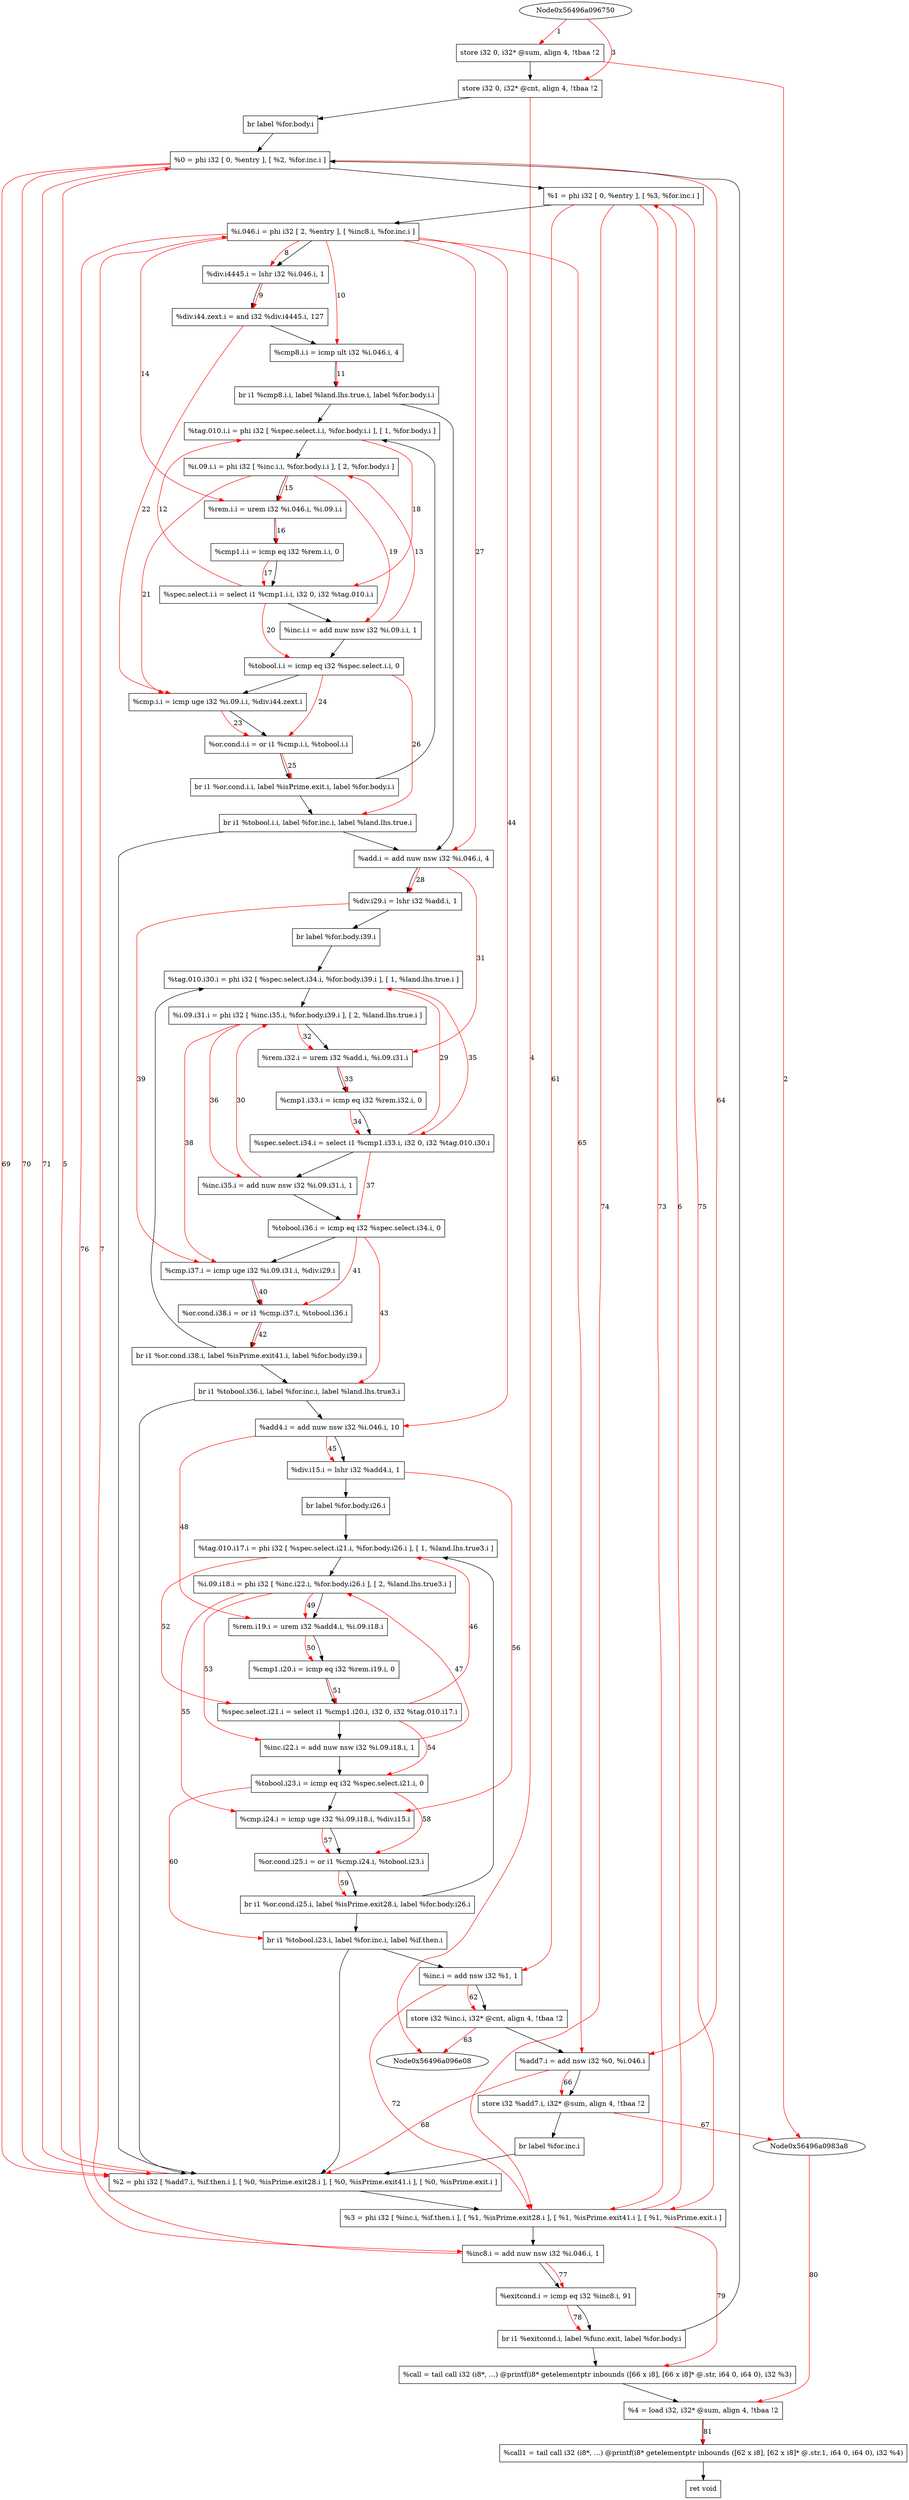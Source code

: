 digraph "CDFG for'main' function" {
	Node0x56496a09eed0[shape=record, label="  store i32 0, i32* @sum, align 4, !tbaa !2"]
	Node0x56496a09ef50[shape=record, label="  store i32 0, i32* @cnt, align 4, !tbaa !2"]
	Node0x56496a099f08[shape=record, label="  br label %for.body.i"]
	Node0x56496a09f118[shape=record, label="  %0 = phi i32 [ 0, %entry ], [ %2, %for.inc.i ]"]
	Node0x56496a09f248[shape=record, label="  %1 = phi i32 [ 0, %entry ], [ %3, %for.inc.i ]"]
	Node0x56496a09f398[shape=record, label="  %i.046.i = phi i32 [ 2, %entry ], [ %inc8.i, %for.inc.i ]"]
	Node0x56496a09f480[shape=record, label="  %div.i4445.i = lshr i32 %i.046.i, 1"]
	Node0x56496a09f520[shape=record, label="  %div.i44.zext.i = and i32 %div.i4445.i, 127"]
	Node0x56496a09f5c0[shape=record, label="  %cmp8.i.i = icmp ult i32 %i.046.i, 4"]
	Node0x56496a09f838[shape=record, label="  br i1 %cmp8.i.i, label %land.lhs.true.i, label %for.body.i.i"]
	Node0x56496a09f8e8[shape=record, label="  %tag.010.i.i = phi i32 [ %spec.select.i.i, %for.body.i.i ], [ 1, %for.body.i ]"]
	Node0x56496a09fa68[shape=record, label="  %i.09.i.i = phi i32 [ %inc.i.i, %for.body.i.i ], [ 2, %for.body.i ]"]
	Node0x56496a09fb60[shape=record, label="  %rem.i.i = urem i32 %i.046.i, %i.09.i.i"]
	Node0x56496a09fbf0[shape=record, label="  %cmp1.i.i = icmp eq i32 %rem.i.i, 0"]
	Node0x56496a09fe48[shape=record, label="  %spec.select.i.i = select i1 %cmp1.i.i, i32 0, i32 %tag.010.i.i"]
	Node0x56496a09fec0[shape=record, label="  %inc.i.i = add nuw nsw i32 %i.09.i.i, 1"]
	Node0x56496a09ff30[shape=record, label="  %tobool.i.i = icmp eq i32 %spec.select.i.i, 0"]
	Node0x56496a09ffa0[shape=record, label="  %cmp.i.i = icmp uge i32 %i.09.i.i, %div.i44.zext.i"]
	Node0x56496a0a0030[shape=record, label="  %or.cond.i.i = or i1 %cmp.i.i, %tobool.i.i"]
	Node0x56496a0a0138[shape=record, label="  br i1 %or.cond.i.i, label %isPrime.exit.i, label %for.body.i.i"]
	Node0x56496a0a01f8[shape=record, label="  br i1 %tobool.i.i, label %for.inc.i, label %land.lhs.true.i"]
	Node0x56496a0a0270[shape=record, label="  %add.i = add nuw nsw i32 %i.046.i, 4"]
	Node0x56496a09b000[shape=record, label="  %div.i29.i = lshr i32 %add.i, 1"]
	Node0x56496a09fa18[shape=record, label="  br label %for.body.i39.i"]
	Node0x56496a09b178[shape=record, label="  %tag.010.i30.i = phi i32 [ %spec.select.i34.i, %for.body.i39.i ], [ 1, %land.lhs.true.i ]"]
	Node0x56496a09b2a8[shape=record, label="  %i.09.i31.i = phi i32 [ %inc.i35.i, %for.body.i39.i ], [ 2, %land.lhs.true.i ]"]
	Node0x56496a09b370[shape=record, label="  %rem.i32.i = urem i32 %add.i, %i.09.i31.i"]
	Node0x56496a09b730[shape=record, label="  %cmp1.i33.i = icmp eq i32 %rem.i32.i, 0"]
	Node0x56496a0a1328[shape=record, label="  %spec.select.i34.i = select i1 %cmp1.i33.i, i32 0, i32 %tag.010.i30.i"]
	Node0x56496a0a13a0[shape=record, label="  %inc.i35.i = add nuw nsw i32 %i.09.i31.i, 1"]
	Node0x56496a0a1410[shape=record, label="  %tobool.i36.i = icmp eq i32 %spec.select.i34.i, 0"]
	Node0x56496a0a1480[shape=record, label="  %cmp.i37.i = icmp uge i32 %i.09.i31.i, %div.i29.i"]
	Node0x56496a0a14f0[shape=record, label="  %or.cond.i38.i = or i1 %cmp.i37.i, %tobool.i36.i"]
	Node0x56496a0a1658[shape=record, label="  br i1 %or.cond.i38.i, label %isPrime.exit41.i, label %for.body.i39.i"]
	Node0x56496a0a1798[shape=record, label="  br i1 %tobool.i36.i, label %for.inc.i, label %land.lhs.true3.i"]
	Node0x56496a0a1810[shape=record, label="  %add4.i = add nuw nsw i32 %i.046.i, 10"]
	Node0x56496a0a1880[shape=record, label="  %div.i15.i = lshr i32 %add4.i, 1"]
	Node0x56496a09f6c8[shape=record, label="  br label %for.body.i26.i"]
	Node0x56496a0a19f8[shape=record, label="  %tag.010.i17.i = phi i32 [ %spec.select.i21.i, %for.body.i26.i ], [ 1, %land.lhs.true3.i ]"]
	Node0x56496a0a1b88[shape=record, label="  %i.09.i18.i = phi i32 [ %inc.i22.i, %for.body.i26.i ], [ 2, %land.lhs.true3.i ]"]
	Node0x56496a0a1c50[shape=record, label="  %rem.i19.i = urem i32 %add4.i, %i.09.i18.i"]
	Node0x56496a0a1cc0[shape=record, label="  %cmp1.i20.i = icmp eq i32 %rem.i19.i, 0"]
	Node0x56496a0a1da8[shape=record, label="  %spec.select.i21.i = select i1 %cmp1.i20.i, i32 0, i32 %tag.010.i17.i"]
	Node0x56496a0a1e20[shape=record, label="  %inc.i22.i = add nuw nsw i32 %i.09.i18.i, 1"]
	Node0x56496a0a1e90[shape=record, label="  %tobool.i23.i = icmp eq i32 %spec.select.i21.i, 0"]
	Node0x56496a0a1f00[shape=record, label="  %cmp.i24.i = icmp uge i32 %i.09.i18.i, %div.i15.i"]
	Node0x56496a0a1f70[shape=record, label="  %or.cond.i25.i = or i1 %cmp.i24.i, %tobool.i23.i"]
	Node0x56496a0a20d8[shape=record, label="  br i1 %or.cond.i25.i, label %isPrime.exit28.i, label %for.body.i26.i"]
	Node0x56496a0a21b8[shape=record, label="  br i1 %tobool.i23.i, label %for.inc.i, label %if.then.i"]
	Node0x56496a0a2230[shape=record, label="  %inc.i = add nsw i32 %1, 1"]
	Node0x56496a0a22a0[shape=record, label="  store i32 %inc.i, i32* @cnt, align 4, !tbaa !2"]
	Node0x56496a0a2320[shape=record, label="  %add7.i = add nsw i32 %0, %i.046.i"]
	Node0x56496a0a29d0[shape=record, label="  store i32 %add7.i, i32* @sum, align 4, !tbaa !2"]
	Node0x56496a0a1ad8[shape=record, label="  br label %for.inc.i"]
	Node0x56496a0a2a58[shape=record, label="  %2 = phi i32 [ %add7.i, %if.then.i ], [ %0, %isPrime.exit28.i ], [ %0, %isPrime.exit41.i ], [ %0, %isPrime.exit.i ]"]
	Node0x56496a0a2b38[shape=record, label="  %3 = phi i32 [ %inc.i, %if.then.i ], [ %1, %isPrime.exit28.i ], [ %1, %isPrime.exit41.i ], [ %1, %isPrime.exit.i ]"]
	Node0x56496a0a2c40[shape=record, label="  %inc8.i = add nuw nsw i32 %i.046.i, 1"]
	Node0x56496a0a2cb0[shape=record, label="  %exitcond.i = icmp eq i32 %inc8.i, 91"]
	Node0x56496a0a2d88[shape=record, label="  br i1 %exitcond.i, label %func.exit, label %for.body.i"]
	Node0x56496a0a3138[shape=record, label="  %call = tail call i32 (i8*, ...) @printf(i8* getelementptr inbounds ([66 x i8], [66 x i8]* @.str, i64 0, i64 0), i32 %3)"]
	Node0x56496a099548[shape=record, label="  %4 = load i32, i32* @sum, align 4, !tbaa !2"]
	Node0x56496a0a3338[shape=record, label="  %call1 = tail call i32 (i8*, ...) @printf(i8* getelementptr inbounds ([62 x i8], [62 x i8]* @.str.1, i64 0, i64 0), i32 %4)"]
	Node0x56496a09f200[shape=record, label="  ret void"]
	Node0x56496a09eed0 -> Node0x56496a09ef50
	Node0x56496a09ef50 -> Node0x56496a099f08
	Node0x56496a099f08 -> Node0x56496a09f118
	Node0x56496a09f118 -> Node0x56496a09f248
	Node0x56496a09f248 -> Node0x56496a09f398
	Node0x56496a09f398 -> Node0x56496a09f480
	Node0x56496a09f480 -> Node0x56496a09f520
	Node0x56496a09f520 -> Node0x56496a09f5c0
	Node0x56496a09f5c0 -> Node0x56496a09f838
	Node0x56496a09f838 -> Node0x56496a0a0270
	Node0x56496a09f838 -> Node0x56496a09f8e8
	Node0x56496a09f8e8 -> Node0x56496a09fa68
	Node0x56496a09fa68 -> Node0x56496a09fb60
	Node0x56496a09fb60 -> Node0x56496a09fbf0
	Node0x56496a09fbf0 -> Node0x56496a09fe48
	Node0x56496a09fe48 -> Node0x56496a09fec0
	Node0x56496a09fec0 -> Node0x56496a09ff30
	Node0x56496a09ff30 -> Node0x56496a09ffa0
	Node0x56496a09ffa0 -> Node0x56496a0a0030
	Node0x56496a0a0030 -> Node0x56496a0a0138
	Node0x56496a0a0138 -> Node0x56496a0a01f8
	Node0x56496a0a0138 -> Node0x56496a09f8e8
	Node0x56496a0a01f8 -> Node0x56496a0a2a58
	Node0x56496a0a01f8 -> Node0x56496a0a0270
	Node0x56496a0a0270 -> Node0x56496a09b000
	Node0x56496a09b000 -> Node0x56496a09fa18
	Node0x56496a09fa18 -> Node0x56496a09b178
	Node0x56496a09b178 -> Node0x56496a09b2a8
	Node0x56496a09b2a8 -> Node0x56496a09b370
	Node0x56496a09b370 -> Node0x56496a09b730
	Node0x56496a09b730 -> Node0x56496a0a1328
	Node0x56496a0a1328 -> Node0x56496a0a13a0
	Node0x56496a0a13a0 -> Node0x56496a0a1410
	Node0x56496a0a1410 -> Node0x56496a0a1480
	Node0x56496a0a1480 -> Node0x56496a0a14f0
	Node0x56496a0a14f0 -> Node0x56496a0a1658
	Node0x56496a0a1658 -> Node0x56496a0a1798
	Node0x56496a0a1658 -> Node0x56496a09b178
	Node0x56496a0a1798 -> Node0x56496a0a2a58
	Node0x56496a0a1798 -> Node0x56496a0a1810
	Node0x56496a0a1810 -> Node0x56496a0a1880
	Node0x56496a0a1880 -> Node0x56496a09f6c8
	Node0x56496a09f6c8 -> Node0x56496a0a19f8
	Node0x56496a0a19f8 -> Node0x56496a0a1b88
	Node0x56496a0a1b88 -> Node0x56496a0a1c50
	Node0x56496a0a1c50 -> Node0x56496a0a1cc0
	Node0x56496a0a1cc0 -> Node0x56496a0a1da8
	Node0x56496a0a1da8 -> Node0x56496a0a1e20
	Node0x56496a0a1e20 -> Node0x56496a0a1e90
	Node0x56496a0a1e90 -> Node0x56496a0a1f00
	Node0x56496a0a1f00 -> Node0x56496a0a1f70
	Node0x56496a0a1f70 -> Node0x56496a0a20d8
	Node0x56496a0a20d8 -> Node0x56496a0a21b8
	Node0x56496a0a20d8 -> Node0x56496a0a19f8
	Node0x56496a0a21b8 -> Node0x56496a0a2a58
	Node0x56496a0a21b8 -> Node0x56496a0a2230
	Node0x56496a0a2230 -> Node0x56496a0a22a0
	Node0x56496a0a22a0 -> Node0x56496a0a2320
	Node0x56496a0a2320 -> Node0x56496a0a29d0
	Node0x56496a0a29d0 -> Node0x56496a0a1ad8
	Node0x56496a0a1ad8 -> Node0x56496a0a2a58
	Node0x56496a0a2a58 -> Node0x56496a0a2b38
	Node0x56496a0a2b38 -> Node0x56496a0a2c40
	Node0x56496a0a2c40 -> Node0x56496a0a2cb0
	Node0x56496a0a2cb0 -> Node0x56496a0a2d88
	Node0x56496a0a2d88 -> Node0x56496a0a3138
	Node0x56496a0a2d88 -> Node0x56496a09f118
	Node0x56496a0a3138 -> Node0x56496a099548
	Node0x56496a099548 -> Node0x56496a0a3338
	Node0x56496a0a3338 -> Node0x56496a09f200
edge [color=red]
	Node0x56496a096750 -> Node0x56496a09eed0[label="1"]
	Node0x56496a09eed0 -> Node0x56496a0983a8[label="2"]
	Node0x56496a096750 -> Node0x56496a09ef50[label="3"]
	Node0x56496a09ef50 -> Node0x56496a096e08[label="4"]
	Node0x56496a0a2a58 -> Node0x56496a09f118[label="5"]
	Node0x56496a0a2b38 -> Node0x56496a09f248[label="6"]
	Node0x56496a0a2c40 -> Node0x56496a09f398[label="7"]
	Node0x56496a09f398 -> Node0x56496a09f480[label="8"]
	Node0x56496a09f480 -> Node0x56496a09f520[label="9"]
	Node0x56496a09f398 -> Node0x56496a09f5c0[label="10"]
	Node0x56496a09f5c0 -> Node0x56496a09f838[label="11"]
	Node0x56496a09fe48 -> Node0x56496a09f8e8[label="12"]
	Node0x56496a09fec0 -> Node0x56496a09fa68[label="13"]
	Node0x56496a09f398 -> Node0x56496a09fb60[label="14"]
	Node0x56496a09fa68 -> Node0x56496a09fb60[label="15"]
	Node0x56496a09fb60 -> Node0x56496a09fbf0[label="16"]
	Node0x56496a09fbf0 -> Node0x56496a09fe48[label="17"]
	Node0x56496a09f8e8 -> Node0x56496a09fe48[label="18"]
	Node0x56496a09fa68 -> Node0x56496a09fec0[label="19"]
	Node0x56496a09fe48 -> Node0x56496a09ff30[label="20"]
	Node0x56496a09fa68 -> Node0x56496a09ffa0[label="21"]
	Node0x56496a09f520 -> Node0x56496a09ffa0[label="22"]
	Node0x56496a09ffa0 -> Node0x56496a0a0030[label="23"]
	Node0x56496a09ff30 -> Node0x56496a0a0030[label="24"]
	Node0x56496a0a0030 -> Node0x56496a0a0138[label="25"]
	Node0x56496a09ff30 -> Node0x56496a0a01f8[label="26"]
	Node0x56496a09f398 -> Node0x56496a0a0270[label="27"]
	Node0x56496a0a0270 -> Node0x56496a09b000[label="28"]
	Node0x56496a0a1328 -> Node0x56496a09b178[label="29"]
	Node0x56496a0a13a0 -> Node0x56496a09b2a8[label="30"]
	Node0x56496a0a0270 -> Node0x56496a09b370[label="31"]
	Node0x56496a09b2a8 -> Node0x56496a09b370[label="32"]
	Node0x56496a09b370 -> Node0x56496a09b730[label="33"]
	Node0x56496a09b730 -> Node0x56496a0a1328[label="34"]
	Node0x56496a09b178 -> Node0x56496a0a1328[label="35"]
	Node0x56496a09b2a8 -> Node0x56496a0a13a0[label="36"]
	Node0x56496a0a1328 -> Node0x56496a0a1410[label="37"]
	Node0x56496a09b2a8 -> Node0x56496a0a1480[label="38"]
	Node0x56496a09b000 -> Node0x56496a0a1480[label="39"]
	Node0x56496a0a1480 -> Node0x56496a0a14f0[label="40"]
	Node0x56496a0a1410 -> Node0x56496a0a14f0[label="41"]
	Node0x56496a0a14f0 -> Node0x56496a0a1658[label="42"]
	Node0x56496a0a1410 -> Node0x56496a0a1798[label="43"]
	Node0x56496a09f398 -> Node0x56496a0a1810[label="44"]
	Node0x56496a0a1810 -> Node0x56496a0a1880[label="45"]
	Node0x56496a0a1da8 -> Node0x56496a0a19f8[label="46"]
	Node0x56496a0a1e20 -> Node0x56496a0a1b88[label="47"]
	Node0x56496a0a1810 -> Node0x56496a0a1c50[label="48"]
	Node0x56496a0a1b88 -> Node0x56496a0a1c50[label="49"]
	Node0x56496a0a1c50 -> Node0x56496a0a1cc0[label="50"]
	Node0x56496a0a1cc0 -> Node0x56496a0a1da8[label="51"]
	Node0x56496a0a19f8 -> Node0x56496a0a1da8[label="52"]
	Node0x56496a0a1b88 -> Node0x56496a0a1e20[label="53"]
	Node0x56496a0a1da8 -> Node0x56496a0a1e90[label="54"]
	Node0x56496a0a1b88 -> Node0x56496a0a1f00[label="55"]
	Node0x56496a0a1880 -> Node0x56496a0a1f00[label="56"]
	Node0x56496a0a1f00 -> Node0x56496a0a1f70[label="57"]
	Node0x56496a0a1e90 -> Node0x56496a0a1f70[label="58"]
	Node0x56496a0a1f70 -> Node0x56496a0a20d8[label="59"]
	Node0x56496a0a1e90 -> Node0x56496a0a21b8[label="60"]
	Node0x56496a09f248 -> Node0x56496a0a2230[label="61"]
	Node0x56496a0a2230 -> Node0x56496a0a22a0[label="62"]
	Node0x56496a0a22a0 -> Node0x56496a096e08[label="63"]
	Node0x56496a09f118 -> Node0x56496a0a2320[label="64"]
	Node0x56496a09f398 -> Node0x56496a0a2320[label="65"]
	Node0x56496a0a2320 -> Node0x56496a0a29d0[label="66"]
	Node0x56496a0a29d0 -> Node0x56496a0983a8[label="67"]
	Node0x56496a0a2320 -> Node0x56496a0a2a58[label="68"]
	Node0x56496a09f118 -> Node0x56496a0a2a58[label="69"]
	Node0x56496a09f118 -> Node0x56496a0a2a58[label="70"]
	Node0x56496a09f118 -> Node0x56496a0a2a58[label="71"]
	Node0x56496a0a2230 -> Node0x56496a0a2b38[label="72"]
	Node0x56496a09f248 -> Node0x56496a0a2b38[label="73"]
	Node0x56496a09f248 -> Node0x56496a0a2b38[label="74"]
	Node0x56496a09f248 -> Node0x56496a0a2b38[label="75"]
	Node0x56496a09f398 -> Node0x56496a0a2c40[label="76"]
	Node0x56496a0a2c40 -> Node0x56496a0a2cb0[label="77"]
	Node0x56496a0a2cb0 -> Node0x56496a0a2d88[label="78"]
	Node0x56496a0a2b38 -> Node0x56496a0a3138[label="79"]
	Node0x56496a0983a8 -> Node0x56496a099548[label="80"]
	Node0x56496a099548 -> Node0x56496a0a3338[label="81"]
}
